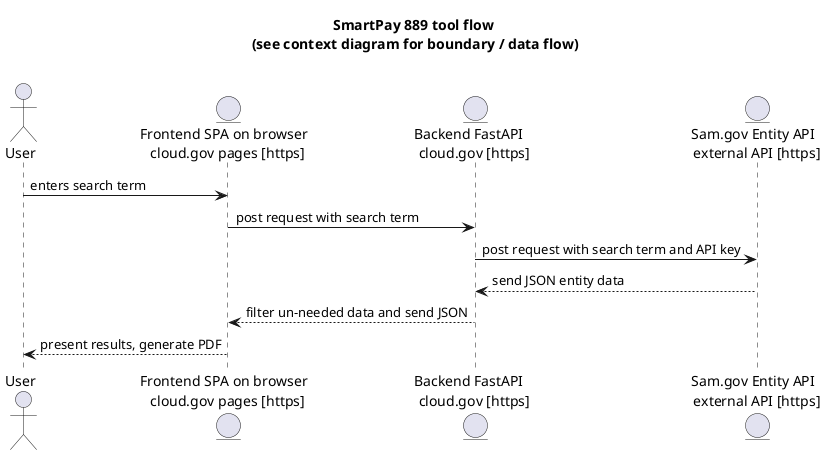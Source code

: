 @startuml 889_request_flow
title SmartPay 889 tool flow \n (see context diagram for boundary / data flow) \n
actor User as user
entity "Frontend SPA on browser \n cloud.gov pages [https]" as frontend
entity "Backend FastAPI  \n cloud.gov [https]" as backend
entity "Sam.gov Entity API \n external API [https]" as sam
user -> frontend: enters search term
frontend -> backend: post request with search term
backend -> sam: post request with search term and API key
backend <-- sam: send JSON entity data
frontend <-- backend: filter un-needed data and send JSON
user <-- frontend: present results, generate PDF
